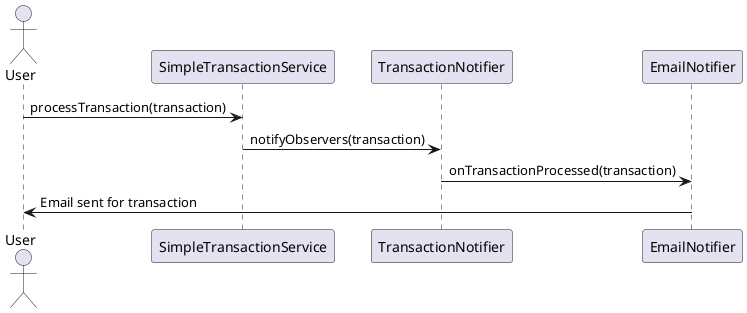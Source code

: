 @startuml
actor User
participant SimpleTransactionService
participant TransactionNotifier
participant EmailNotifier

User -> SimpleTransactionService : processTransaction(transaction)
SimpleTransactionService -> TransactionNotifier : notifyObservers(transaction)
TransactionNotifier -> EmailNotifier : onTransactionProcessed(transaction)
EmailNotifier -> User : Email sent for transaction

@enduml